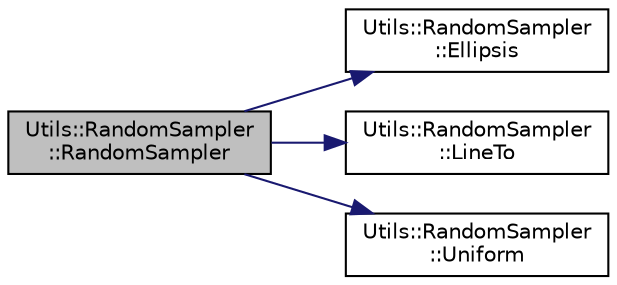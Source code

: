 digraph "Utils::RandomSampler::RandomSampler"
{
 // INTERACTIVE_SVG=YES
  edge [fontname="Helvetica",fontsize="10",labelfontname="Helvetica",labelfontsize="10"];
  node [fontname="Helvetica",fontsize="10",shape=record];
  rankdir="LR";
  Node1 [label="Utils::RandomSampler\l::RandomSampler",height=0.2,width=0.4,color="black", fillcolor="grey75", style="filled", fontcolor="black"];
  Node1 -> Node2 [color="midnightblue",fontsize="10",style="solid",fontname="Helvetica"];
  Node2 [label="Utils::RandomSampler\l::Ellipsis",height=0.2,width=0.4,color="black", fillcolor="white", style="filled",URL="$db/dce/class_utils_1_1_random_sampler.html#a195e16e539a370d21d3e783e90ba5b04"];
  Node1 -> Node3 [color="midnightblue",fontsize="10",style="solid",fontname="Helvetica"];
  Node3 [label="Utils::RandomSampler\l::LineTo",height=0.2,width=0.4,color="black", fillcolor="white", style="filled",URL="$db/dce/class_utils_1_1_random_sampler.html#a42bd76cc0d1d5e986357fbec136a7dce"];
  Node1 -> Node4 [color="midnightblue",fontsize="10",style="solid",fontname="Helvetica"];
  Node4 [label="Utils::RandomSampler\l::Uniform",height=0.2,width=0.4,color="black", fillcolor="white", style="filled",URL="$db/dce/class_utils_1_1_random_sampler.html#a5a5bd410d02cb36ea40938fb12d91f00"];
}
